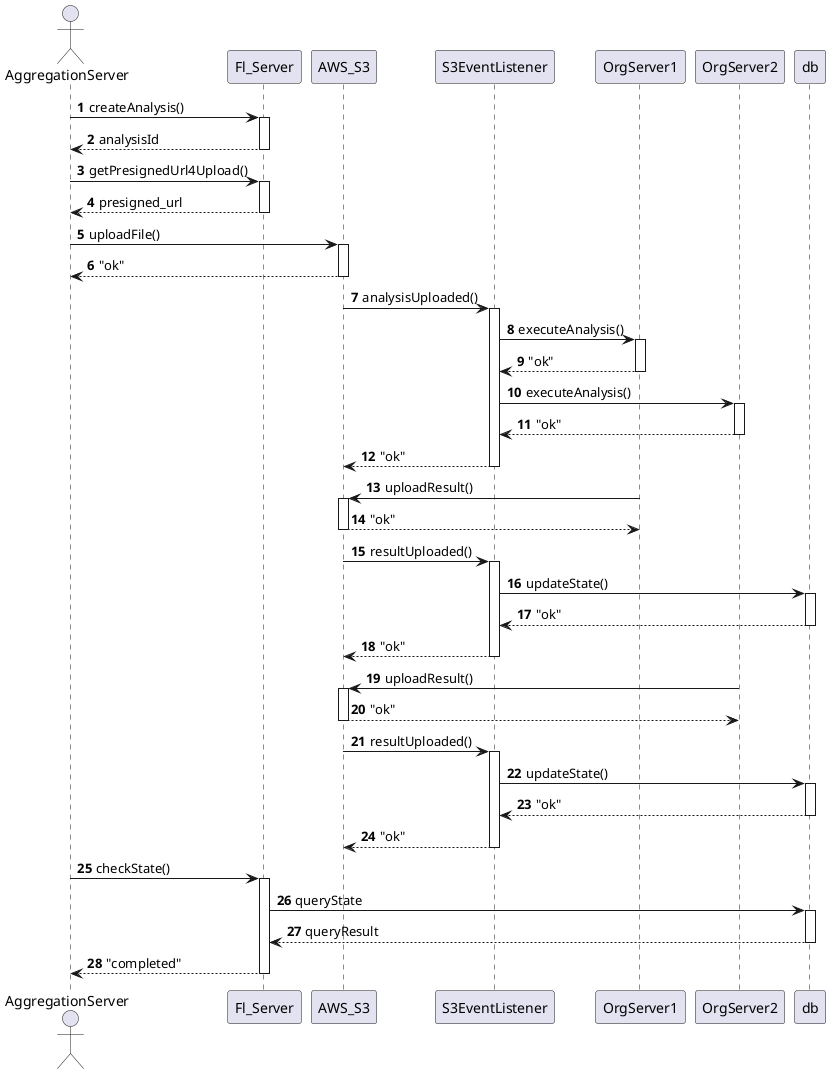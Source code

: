 @startuml

autonumber
actor AggregationServer

AggregationServer -> Fl_Server: createAnalysis()
activate Fl_Server
return analysisId
AggregationServer -> Fl_Server: getPresignedUrl4Upload()
activate Fl_Server
return presigned_url
AggregationServer -> AWS_S3: uploadFile()
activate AWS_S3
return "ok"
AWS_S3 -> S3EventListener: analysisUploaded()
activate S3EventListener
S3EventListener -> OrgServer1: executeAnalysis()
activate OrgServer1
return "ok"
S3EventListener -> OrgServer2: executeAnalysis()
activate OrgServer2
return "ok"
return "ok"

OrgServer1 -> AWS_S3: uploadResult()
activate AWS_S3
return "ok"
AWS_S3 -> S3EventListener:resultUploaded()
activate S3EventListener
S3EventListener -> db: updateState()
activate db
return "ok"
return "ok"

OrgServer2 -> AWS_S3: uploadResult()
activate AWS_S3
return "ok"
AWS_S3 -> S3EventListener:resultUploaded()
activate S3EventListener
S3EventListener -> db: updateState()
activate db
return "ok"
return "ok"



AggregationServer -> Fl_Server: checkState()
activate Fl_Server
Fl_Server -> db: queryState
activate db
return queryResult
return "completed"
@enduml